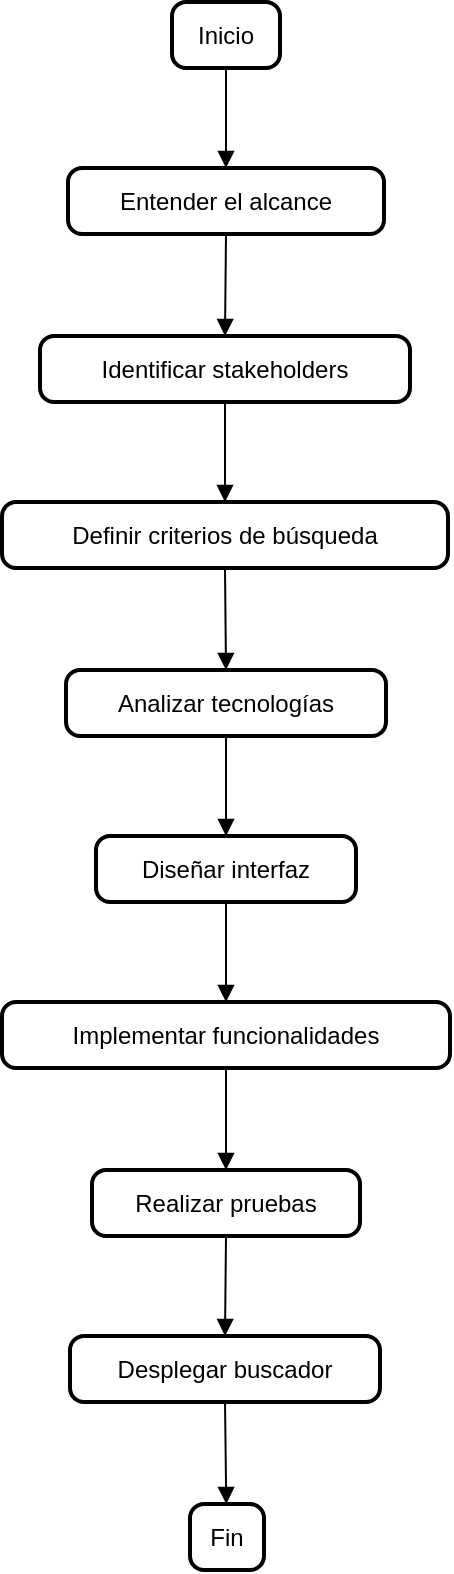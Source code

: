 <mxfile version="24.7.5">
  <diagram name="Page-1" id="82rPVotxRXoDYt_4H4pP">
    <mxGraphModel>
      <root>
        <mxCell id="0" />
        <mxCell id="1" parent="0" />
        <mxCell id="2" value="Inicio" style="rounded=1;absoluteArcSize=1;arcSize=14;whiteSpace=wrap;strokeWidth=2;" vertex="1" parent="1">
          <mxGeometry x="85" width="54" height="33" as="geometry" />
        </mxCell>
        <mxCell id="3" value="Entender el alcance" style="rounded=1;absoluteArcSize=1;arcSize=14;whiteSpace=wrap;strokeWidth=2;" vertex="1" parent="1">
          <mxGeometry x="33" y="83" width="158" height="33" as="geometry" />
        </mxCell>
        <mxCell id="4" value="Identificar stakeholders" style="rounded=1;absoluteArcSize=1;arcSize=14;whiteSpace=wrap;strokeWidth=2;" vertex="1" parent="1">
          <mxGeometry x="19" y="167" width="185" height="33" as="geometry" />
        </mxCell>
        <mxCell id="5" value="Definir criterios de búsqueda" style="rounded=1;absoluteArcSize=1;arcSize=14;whiteSpace=wrap;strokeWidth=2;" vertex="1" parent="1">
          <mxGeometry y="250" width="223" height="33" as="geometry" />
        </mxCell>
        <mxCell id="6" value="Analizar tecnologías" style="rounded=1;absoluteArcSize=1;arcSize=14;whiteSpace=wrap;strokeWidth=2;" vertex="1" parent="1">
          <mxGeometry x="32" y="334" width="160" height="33" as="geometry" />
        </mxCell>
        <mxCell id="7" value="Diseñar interfaz" style="rounded=1;absoluteArcSize=1;arcSize=14;whiteSpace=wrap;strokeWidth=2;" vertex="1" parent="1">
          <mxGeometry x="47" y="417" width="130" height="33" as="geometry" />
        </mxCell>
        <mxCell id="8" value="Implementar funcionalidades" style="rounded=1;absoluteArcSize=1;arcSize=14;whiteSpace=wrap;strokeWidth=2;" vertex="1" parent="1">
          <mxGeometry y="500" width="224" height="33" as="geometry" />
        </mxCell>
        <mxCell id="9" value="Realizar pruebas" style="rounded=1;absoluteArcSize=1;arcSize=14;whiteSpace=wrap;strokeWidth=2;" vertex="1" parent="1">
          <mxGeometry x="45" y="584" width="134" height="33" as="geometry" />
        </mxCell>
        <mxCell id="10" value="Desplegar buscador" style="rounded=1;absoluteArcSize=1;arcSize=14;whiteSpace=wrap;strokeWidth=2;" vertex="1" parent="1">
          <mxGeometry x="34" y="667" width="155" height="33" as="geometry" />
        </mxCell>
        <mxCell id="11" value="Fin" style="rounded=1;absoluteArcSize=1;arcSize=14;whiteSpace=wrap;strokeWidth=2;" vertex="1" parent="1">
          <mxGeometry x="94" y="751" width="37" height="33" as="geometry" />
        </mxCell>
        <mxCell id="12" value="" style="curved=1;startArrow=none;endArrow=block;exitX=0.5;exitY=1.01;entryX=0.5;entryY=0.01;" edge="1" parent="1" source="2" target="3">
          <mxGeometry relative="1" as="geometry">
            <Array as="points" />
          </mxGeometry>
        </mxCell>
        <mxCell id="13" value="" style="curved=1;startArrow=none;endArrow=block;exitX=0.5;exitY=1.02;entryX=0.5;entryY=-0.01;" edge="1" parent="1" source="3" target="4">
          <mxGeometry relative="1" as="geometry">
            <Array as="points" />
          </mxGeometry>
        </mxCell>
        <mxCell id="14" value="" style="curved=1;startArrow=none;endArrow=block;exitX=0.5;exitY=1.01;entryX=0.5;entryY=0.01;" edge="1" parent="1" source="4" target="5">
          <mxGeometry relative="1" as="geometry">
            <Array as="points" />
          </mxGeometry>
        </mxCell>
        <mxCell id="15" value="" style="curved=1;startArrow=none;endArrow=block;exitX=0.5;exitY=1.02;entryX=0.5;entryY=-0.01;" edge="1" parent="1" source="5" target="6">
          <mxGeometry relative="1" as="geometry">
            <Array as="points" />
          </mxGeometry>
        </mxCell>
        <mxCell id="16" value="" style="curved=1;startArrow=none;endArrow=block;exitX=0.5;exitY=1;entryX=0.5;entryY=0;" edge="1" parent="1" source="6" target="7">
          <mxGeometry relative="1" as="geometry">
            <Array as="points" />
          </mxGeometry>
        </mxCell>
        <mxCell id="17" value="" style="curved=1;startArrow=none;endArrow=block;exitX=0.5;exitY=1.01;entryX=0.5;entryY=0.01;" edge="1" parent="1" source="7" target="8">
          <mxGeometry relative="1" as="geometry">
            <Array as="points" />
          </mxGeometry>
        </mxCell>
        <mxCell id="18" value="" style="curved=1;startArrow=none;endArrow=block;exitX=0.5;exitY=1.02;entryX=0.5;entryY=-0.01;" edge="1" parent="1" source="8" target="9">
          <mxGeometry relative="1" as="geometry">
            <Array as="points" />
          </mxGeometry>
        </mxCell>
        <mxCell id="19" value="" style="curved=1;startArrow=none;endArrow=block;exitX=0.5;exitY=1.01;entryX=0.5;entryY=0.01;" edge="1" parent="1" source="9" target="10">
          <mxGeometry relative="1" as="geometry">
            <Array as="points" />
          </mxGeometry>
        </mxCell>
        <mxCell id="20" value="" style="curved=1;startArrow=none;endArrow=block;exitX=0.5;exitY=1.02;entryX=0.49;entryY=-0.01;" edge="1" parent="1" source="10" target="11">
          <mxGeometry relative="1" as="geometry">
            <Array as="points" />
          </mxGeometry>
        </mxCell>
      </root>
    </mxGraphModel>
  </diagram>
</mxfile>

